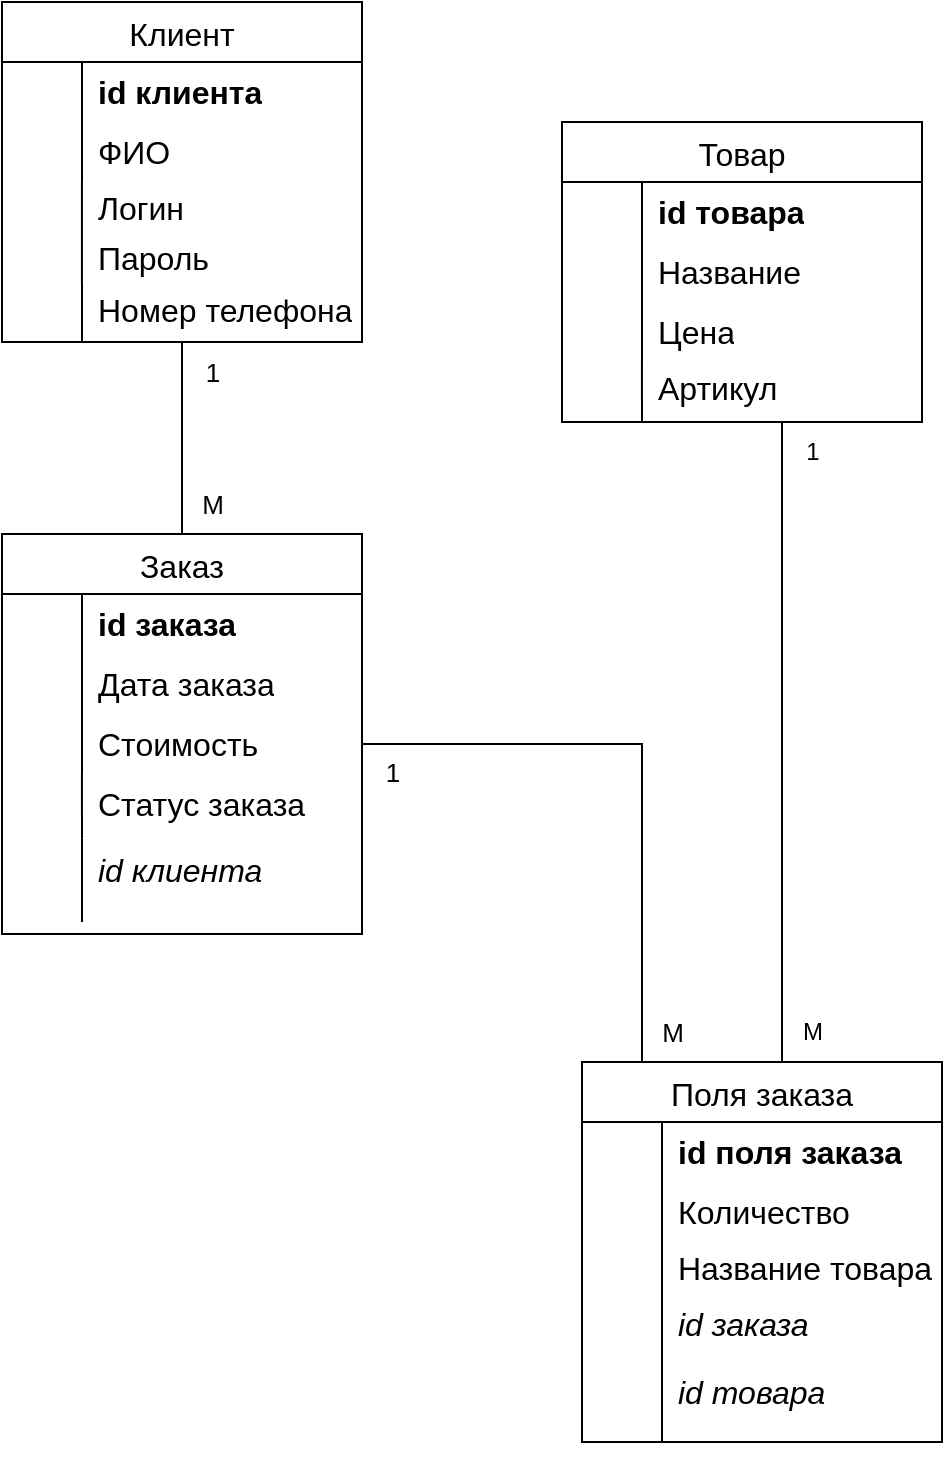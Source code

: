 <mxfile version="24.3.0" type="google">
  <diagram name="Страница — 1" id="9LeteuSrGpQ5vU6WMTRl">
    <mxGraphModel dx="2790" dy="1243" grid="1" gridSize="10" guides="1" tooltips="1" connect="1" arrows="1" fold="1" page="1" pageScale="1" pageWidth="3300" pageHeight="2339" math="0" shadow="0">
      <root>
        <mxCell id="0" />
        <mxCell id="1" parent="0" />
        <mxCell id="XhWbwKtLs4Pgp_W8XnBZ-102" style="edgeStyle=orthogonalEdgeStyle;rounded=0;orthogonalLoop=1;jettySize=auto;html=1;entryX=0.5;entryY=0;entryDx=0;entryDy=0;endArrow=none;endFill=0;" parent="1" source="XhWbwKtLs4Pgp_W8XnBZ-1" target="XhWbwKtLs4Pgp_W8XnBZ-47" edge="1">
          <mxGeometry relative="1" as="geometry" />
        </mxCell>
        <mxCell id="XhWbwKtLs4Pgp_W8XnBZ-103" value="&lt;font style=&quot;font-size: 13px;&quot;&gt;1&lt;/font&gt;" style="text;html=1;align=center;verticalAlign=middle;resizable=0;points=[];autosize=1;strokeColor=none;fillColor=none;" parent="1" vertex="1">
          <mxGeometry x="260" y="340" width="30" height="30" as="geometry" />
        </mxCell>
        <mxCell id="XhWbwKtLs4Pgp_W8XnBZ-104" value="&lt;font style=&quot;font-size: 13px;&quot;&gt;M&lt;/font&gt;" style="text;html=1;align=center;verticalAlign=middle;resizable=0;points=[];autosize=1;strokeColor=none;fillColor=none;" parent="1" vertex="1">
          <mxGeometry x="260" y="406" width="30" height="30" as="geometry" />
        </mxCell>
        <mxCell id="XhWbwKtLs4Pgp_W8XnBZ-110" value="" style="group" parent="1" vertex="1" connectable="0">
          <mxGeometry x="170" y="436" width="180" height="254" as="geometry" />
        </mxCell>
        <mxCell id="XhWbwKtLs4Pgp_W8XnBZ-47" value="Заказ" style="shape=table;startSize=30;container=1;collapsible=0;childLayout=tableLayout;fixedRows=1;rowLines=0;fontStyle=0;strokeColor=default;fontSize=16;" parent="XhWbwKtLs4Pgp_W8XnBZ-110" vertex="1">
          <mxGeometry width="180" height="200" as="geometry" />
        </mxCell>
        <mxCell id="XhWbwKtLs4Pgp_W8XnBZ-48" value="" style="shape=tableRow;horizontal=0;startSize=0;swimlaneHead=0;swimlaneBody=0;top=0;left=0;bottom=0;right=0;collapsible=0;dropTarget=0;fillColor=none;points=[[0,0.5],[1,0.5]];portConstraint=eastwest;strokeColor=inherit;fontSize=16;" parent="XhWbwKtLs4Pgp_W8XnBZ-47" vertex="1">
          <mxGeometry y="30" width="180" height="30" as="geometry" />
        </mxCell>
        <mxCell id="XhWbwKtLs4Pgp_W8XnBZ-49" value="" style="shape=partialRectangle;html=1;whiteSpace=wrap;connectable=0;fillColor=none;top=0;left=0;bottom=0;right=0;overflow=hidden;pointerEvents=1;strokeColor=inherit;fontSize=16;" parent="XhWbwKtLs4Pgp_W8XnBZ-48" vertex="1">
          <mxGeometry width="40" height="30" as="geometry">
            <mxRectangle width="40" height="30" as="alternateBounds" />
          </mxGeometry>
        </mxCell>
        <mxCell id="XhWbwKtLs4Pgp_W8XnBZ-50" value="&lt;font style=&quot;vertical-align: inherit;&quot;&gt;&lt;font style=&quot;vertical-align: inherit;&quot;&gt;&lt;b&gt;id заказа&lt;/b&gt;&lt;/font&gt;&lt;/font&gt;" style="shape=partialRectangle;html=1;whiteSpace=wrap;connectable=0;fillColor=none;top=0;left=0;bottom=0;right=0;align=left;spacingLeft=6;overflow=hidden;strokeColor=inherit;fontSize=16;" parent="XhWbwKtLs4Pgp_W8XnBZ-48" vertex="1">
          <mxGeometry x="40" width="140" height="30" as="geometry">
            <mxRectangle width="140" height="30" as="alternateBounds" />
          </mxGeometry>
        </mxCell>
        <mxCell id="XhWbwKtLs4Pgp_W8XnBZ-51" value="" style="shape=tableRow;horizontal=0;startSize=0;swimlaneHead=0;swimlaneBody=0;top=0;left=0;bottom=0;right=0;collapsible=0;dropTarget=0;fillColor=none;points=[[0,0.5],[1,0.5]];portConstraint=eastwest;strokeColor=inherit;fontSize=16;" parent="XhWbwKtLs4Pgp_W8XnBZ-47" vertex="1">
          <mxGeometry y="60" width="180" height="30" as="geometry" />
        </mxCell>
        <mxCell id="XhWbwKtLs4Pgp_W8XnBZ-52" value="" style="shape=partialRectangle;html=1;whiteSpace=wrap;connectable=0;fillColor=none;top=0;left=0;bottom=0;right=0;overflow=hidden;strokeColor=inherit;fontSize=16;" parent="XhWbwKtLs4Pgp_W8XnBZ-51" vertex="1">
          <mxGeometry width="40" height="30" as="geometry">
            <mxRectangle width="40" height="30" as="alternateBounds" />
          </mxGeometry>
        </mxCell>
        <mxCell id="XhWbwKtLs4Pgp_W8XnBZ-53" value="Дата заказа" style="shape=partialRectangle;html=1;whiteSpace=wrap;connectable=0;fillColor=none;top=0;left=0;bottom=0;right=0;align=left;spacingLeft=6;overflow=hidden;strokeColor=inherit;fontSize=16;" parent="XhWbwKtLs4Pgp_W8XnBZ-51" vertex="1">
          <mxGeometry x="40" width="140" height="30" as="geometry">
            <mxRectangle width="140" height="30" as="alternateBounds" />
          </mxGeometry>
        </mxCell>
        <mxCell id="XhWbwKtLs4Pgp_W8XnBZ-54" value="" style="shape=tableRow;horizontal=0;startSize=0;swimlaneHead=0;swimlaneBody=0;top=0;left=0;bottom=0;right=0;collapsible=0;dropTarget=0;fillColor=none;points=[[0,0.5],[1,0.5]];portConstraint=eastwest;strokeColor=inherit;fontSize=16;" parent="XhWbwKtLs4Pgp_W8XnBZ-47" vertex="1">
          <mxGeometry y="90" width="180" height="30" as="geometry" />
        </mxCell>
        <mxCell id="XhWbwKtLs4Pgp_W8XnBZ-55" value="" style="shape=partialRectangle;html=1;whiteSpace=wrap;connectable=0;fillColor=none;top=0;left=0;bottom=0;right=0;overflow=hidden;strokeColor=inherit;fontSize=16;" parent="XhWbwKtLs4Pgp_W8XnBZ-54" vertex="1">
          <mxGeometry width="40" height="30" as="geometry">
            <mxRectangle width="40" height="30" as="alternateBounds" />
          </mxGeometry>
        </mxCell>
        <mxCell id="XhWbwKtLs4Pgp_W8XnBZ-56" value="Стоимость" style="shape=partialRectangle;html=1;whiteSpace=wrap;connectable=0;fillColor=none;top=0;left=0;bottom=0;right=0;align=left;spacingLeft=6;overflow=hidden;strokeColor=inherit;fontSize=16;" parent="XhWbwKtLs4Pgp_W8XnBZ-54" vertex="1">
          <mxGeometry x="40" width="140" height="30" as="geometry">
            <mxRectangle width="140" height="30" as="alternateBounds" />
          </mxGeometry>
        </mxCell>
        <mxCell id="XhWbwKtLs4Pgp_W8XnBZ-57" value="" style="endArrow=none;html=1;rounded=0;entryX=0.222;entryY=0.98;entryDx=0;entryDy=0;entryPerimeter=0;" parent="XhWbwKtLs4Pgp_W8XnBZ-110" target="XhWbwKtLs4Pgp_W8XnBZ-54" edge="1">
          <mxGeometry width="50" height="50" relative="1" as="geometry">
            <mxPoint x="40" y="152.4" as="sourcePoint" />
            <mxPoint x="130" y="132.08" as="targetPoint" />
          </mxGeometry>
        </mxCell>
        <mxCell id="XhWbwKtLs4Pgp_W8XnBZ-58" value="Статус заказа" style="shape=partialRectangle;html=1;whiteSpace=wrap;connectable=0;fillColor=none;top=0;left=0;bottom=0;right=0;align=left;spacingLeft=6;overflow=hidden;strokeColor=inherit;fontSize=16;" parent="XhWbwKtLs4Pgp_W8XnBZ-110" vertex="1">
          <mxGeometry x="40" y="117.856" width="140" height="34.544" as="geometry">
            <mxRectangle width="140" height="50" as="alternateBounds" />
          </mxGeometry>
        </mxCell>
        <mxCell id="XhWbwKtLs4Pgp_W8XnBZ-84" value="&lt;font style=&quot;vertical-align: inherit;&quot;&gt;&lt;font style=&quot;vertical-align: inherit;&quot;&gt;&lt;i&gt;id клиента&lt;/i&gt;&lt;/font&gt;&lt;/font&gt;" style="shape=partialRectangle;html=1;whiteSpace=wrap;connectable=0;fillColor=none;top=0;left=0;bottom=0;right=0;align=left;spacingLeft=6;overflow=hidden;strokeColor=inherit;fontSize=16;" parent="XhWbwKtLs4Pgp_W8XnBZ-110" vertex="1">
          <mxGeometry x="40" y="152.4" width="140" height="30.48" as="geometry">
            <mxRectangle width="140" height="30" as="alternateBounds" />
          </mxGeometry>
        </mxCell>
        <mxCell id="XhWbwKtLs4Pgp_W8XnBZ-86" value="" style="endArrow=none;html=1;rounded=0;" parent="XhWbwKtLs4Pgp_W8XnBZ-110" edge="1">
          <mxGeometry width="50" height="50" relative="1" as="geometry">
            <mxPoint x="40" y="194" as="sourcePoint" />
            <mxPoint x="40" y="152.4" as="targetPoint" />
          </mxGeometry>
        </mxCell>
        <mxCell id="XhWbwKtLs4Pgp_W8XnBZ-111" value="" style="group" parent="1" vertex="1" connectable="0">
          <mxGeometry x="170" y="170" width="180" height="170" as="geometry" />
        </mxCell>
        <mxCell id="XhWbwKtLs4Pgp_W8XnBZ-1" value="Клиент" style="shape=table;startSize=30;container=1;collapsible=0;childLayout=tableLayout;fixedRows=1;rowLines=0;fontStyle=0;strokeColor=default;fontSize=16;" parent="XhWbwKtLs4Pgp_W8XnBZ-111" vertex="1">
          <mxGeometry width="180" height="170" as="geometry" />
        </mxCell>
        <mxCell id="XhWbwKtLs4Pgp_W8XnBZ-2" value="" style="shape=tableRow;horizontal=0;startSize=0;swimlaneHead=0;swimlaneBody=0;top=0;left=0;bottom=0;right=0;collapsible=0;dropTarget=0;fillColor=none;points=[[0,0.5],[1,0.5]];portConstraint=eastwest;strokeColor=inherit;fontSize=16;" parent="XhWbwKtLs4Pgp_W8XnBZ-1" vertex="1">
          <mxGeometry y="30" width="180" height="30" as="geometry" />
        </mxCell>
        <mxCell id="XhWbwKtLs4Pgp_W8XnBZ-3" value="" style="shape=partialRectangle;html=1;whiteSpace=wrap;connectable=0;fillColor=none;top=0;left=0;bottom=0;right=0;overflow=hidden;pointerEvents=1;strokeColor=inherit;fontSize=16;" parent="XhWbwKtLs4Pgp_W8XnBZ-2" vertex="1">
          <mxGeometry width="40" height="30" as="geometry">
            <mxRectangle width="40" height="30" as="alternateBounds" />
          </mxGeometry>
        </mxCell>
        <mxCell id="XhWbwKtLs4Pgp_W8XnBZ-4" value="&lt;font style=&quot;vertical-align: inherit;&quot;&gt;&lt;font style=&quot;vertical-align: inherit;&quot;&gt;&lt;b&gt;id клиента&lt;/b&gt;&lt;/font&gt;&lt;/font&gt;" style="shape=partialRectangle;html=1;whiteSpace=wrap;connectable=0;fillColor=none;top=0;left=0;bottom=0;right=0;align=left;spacingLeft=6;overflow=hidden;strokeColor=inherit;fontSize=16;" parent="XhWbwKtLs4Pgp_W8XnBZ-2" vertex="1">
          <mxGeometry x="40" width="140" height="30" as="geometry">
            <mxRectangle width="140" height="30" as="alternateBounds" />
          </mxGeometry>
        </mxCell>
        <mxCell id="XhWbwKtLs4Pgp_W8XnBZ-8" value="" style="shape=tableRow;horizontal=0;startSize=0;swimlaneHead=0;swimlaneBody=0;top=0;left=0;bottom=0;right=0;collapsible=0;dropTarget=0;fillColor=none;points=[[0,0.5],[1,0.5]];portConstraint=eastwest;strokeColor=inherit;fontSize=16;" parent="XhWbwKtLs4Pgp_W8XnBZ-1" vertex="1">
          <mxGeometry y="60" width="180" height="30" as="geometry" />
        </mxCell>
        <mxCell id="XhWbwKtLs4Pgp_W8XnBZ-9" value="" style="shape=partialRectangle;html=1;whiteSpace=wrap;connectable=0;fillColor=none;top=0;left=0;bottom=0;right=0;overflow=hidden;strokeColor=inherit;fontSize=16;" parent="XhWbwKtLs4Pgp_W8XnBZ-8" vertex="1">
          <mxGeometry width="40" height="30" as="geometry">
            <mxRectangle width="40" height="30" as="alternateBounds" />
          </mxGeometry>
        </mxCell>
        <mxCell id="XhWbwKtLs4Pgp_W8XnBZ-10" value="ФИО" style="shape=partialRectangle;html=1;whiteSpace=wrap;connectable=0;fillColor=none;top=0;left=0;bottom=0;right=0;align=left;spacingLeft=6;overflow=hidden;strokeColor=inherit;fontSize=16;" parent="XhWbwKtLs4Pgp_W8XnBZ-8" vertex="1">
          <mxGeometry x="40" width="140" height="30" as="geometry">
            <mxRectangle width="140" height="30" as="alternateBounds" />
          </mxGeometry>
        </mxCell>
        <mxCell id="XhWbwKtLs4Pgp_W8XnBZ-11" value="" style="endArrow=none;html=1;rounded=0;entryX=0.222;entryY=0.98;entryDx=0;entryDy=0;entryPerimeter=0;" parent="XhWbwKtLs4Pgp_W8XnBZ-111" target="XhWbwKtLs4Pgp_W8XnBZ-8" edge="1">
          <mxGeometry width="50" height="50" relative="1" as="geometry">
            <mxPoint x="40" y="170" as="sourcePoint" />
            <mxPoint x="130" y="184.167" as="targetPoint" />
          </mxGeometry>
        </mxCell>
        <mxCell id="XhWbwKtLs4Pgp_W8XnBZ-12" value="Номер телефона" style="shape=partialRectangle;html=1;whiteSpace=wrap;connectable=0;fillColor=none;top=0;left=0;bottom=0;right=0;align=left;spacingLeft=6;overflow=hidden;strokeColor=inherit;fontSize=16;" parent="XhWbwKtLs4Pgp_W8XnBZ-111" vertex="1">
          <mxGeometry x="40" y="138.831" width="140" height="31.169" as="geometry">
            <mxRectangle width="140" height="50" as="alternateBounds" />
          </mxGeometry>
        </mxCell>
        <mxCell id="XhWbwKtLs4Pgp_W8XnBZ-122" value="Логин" style="shape=partialRectangle;html=1;whiteSpace=wrap;connectable=0;fillColor=none;top=0;left=0;bottom=0;right=0;align=left;spacingLeft=6;overflow=hidden;strokeColor=inherit;fontSize=16;" parent="XhWbwKtLs4Pgp_W8XnBZ-111" vertex="1">
          <mxGeometry x="40" y="90" width="140" height="25.5" as="geometry">
            <mxRectangle width="140" height="30" as="alternateBounds" />
          </mxGeometry>
        </mxCell>
        <mxCell id="XhWbwKtLs4Pgp_W8XnBZ-123" value="Пароль" style="shape=partialRectangle;html=1;whiteSpace=wrap;connectable=0;fillColor=none;top=0;left=0;bottom=0;right=0;align=left;spacingLeft=6;overflow=hidden;strokeColor=inherit;fontSize=16;" parent="XhWbwKtLs4Pgp_W8XnBZ-111" vertex="1">
          <mxGeometry x="40" y="115.5" width="140" height="25.5" as="geometry">
            <mxRectangle width="140" height="30" as="alternateBounds" />
          </mxGeometry>
        </mxCell>
        <mxCell id="XhWbwKtLs4Pgp_W8XnBZ-112" value="" style="group" parent="1" vertex="1" connectable="0">
          <mxGeometry x="450" y="230" width="180" height="150" as="geometry" />
        </mxCell>
        <mxCell id="XhWbwKtLs4Pgp_W8XnBZ-35" value="Товар" style="shape=table;startSize=30;container=1;collapsible=0;childLayout=tableLayout;fixedRows=1;rowLines=0;fontStyle=0;strokeColor=default;fontSize=16;" parent="XhWbwKtLs4Pgp_W8XnBZ-112" vertex="1">
          <mxGeometry width="180" height="150" as="geometry" />
        </mxCell>
        <mxCell id="XhWbwKtLs4Pgp_W8XnBZ-36" value="" style="shape=tableRow;horizontal=0;startSize=0;swimlaneHead=0;swimlaneBody=0;top=0;left=0;bottom=0;right=0;collapsible=0;dropTarget=0;fillColor=none;points=[[0,0.5],[1,0.5]];portConstraint=eastwest;strokeColor=inherit;fontSize=16;" parent="XhWbwKtLs4Pgp_W8XnBZ-35" vertex="1">
          <mxGeometry y="30" width="180" height="30" as="geometry" />
        </mxCell>
        <mxCell id="XhWbwKtLs4Pgp_W8XnBZ-37" value="" style="shape=partialRectangle;html=1;whiteSpace=wrap;connectable=0;fillColor=none;top=0;left=0;bottom=0;right=0;overflow=hidden;pointerEvents=1;strokeColor=inherit;fontSize=16;" parent="XhWbwKtLs4Pgp_W8XnBZ-36" vertex="1">
          <mxGeometry width="40" height="30" as="geometry">
            <mxRectangle width="40" height="30" as="alternateBounds" />
          </mxGeometry>
        </mxCell>
        <mxCell id="XhWbwKtLs4Pgp_W8XnBZ-38" value="&lt;font style=&quot;vertical-align: inherit;&quot;&gt;&lt;font style=&quot;vertical-align: inherit;&quot;&gt;&lt;b&gt;id товара&lt;/b&gt;&lt;/font&gt;&lt;/font&gt;" style="shape=partialRectangle;html=1;whiteSpace=wrap;connectable=0;fillColor=none;top=0;left=0;bottom=0;right=0;align=left;spacingLeft=6;overflow=hidden;strokeColor=inherit;fontSize=16;" parent="XhWbwKtLs4Pgp_W8XnBZ-36" vertex="1">
          <mxGeometry x="40" width="140" height="30" as="geometry">
            <mxRectangle width="140" height="30" as="alternateBounds" />
          </mxGeometry>
        </mxCell>
        <mxCell id="XhWbwKtLs4Pgp_W8XnBZ-39" value="" style="shape=tableRow;horizontal=0;startSize=0;swimlaneHead=0;swimlaneBody=0;top=0;left=0;bottom=0;right=0;collapsible=0;dropTarget=0;fillColor=none;points=[[0,0.5],[1,0.5]];portConstraint=eastwest;strokeColor=inherit;fontSize=16;" parent="XhWbwKtLs4Pgp_W8XnBZ-35" vertex="1">
          <mxGeometry y="60" width="180" height="30" as="geometry" />
        </mxCell>
        <mxCell id="XhWbwKtLs4Pgp_W8XnBZ-40" value="" style="shape=partialRectangle;html=1;whiteSpace=wrap;connectable=0;fillColor=none;top=0;left=0;bottom=0;right=0;overflow=hidden;strokeColor=inherit;fontSize=16;" parent="XhWbwKtLs4Pgp_W8XnBZ-39" vertex="1">
          <mxGeometry width="40" height="30" as="geometry">
            <mxRectangle width="40" height="30" as="alternateBounds" />
          </mxGeometry>
        </mxCell>
        <mxCell id="XhWbwKtLs4Pgp_W8XnBZ-41" value="Название" style="shape=partialRectangle;html=1;whiteSpace=wrap;connectable=0;fillColor=none;top=0;left=0;bottom=0;right=0;align=left;spacingLeft=6;overflow=hidden;strokeColor=inherit;fontSize=16;" parent="XhWbwKtLs4Pgp_W8XnBZ-39" vertex="1">
          <mxGeometry x="40" width="140" height="30" as="geometry">
            <mxRectangle width="140" height="30" as="alternateBounds" />
          </mxGeometry>
        </mxCell>
        <mxCell id="XhWbwKtLs4Pgp_W8XnBZ-42" value="" style="shape=tableRow;horizontal=0;startSize=0;swimlaneHead=0;swimlaneBody=0;top=0;left=0;bottom=0;right=0;collapsible=0;dropTarget=0;fillColor=none;points=[[0,0.5],[1,0.5]];portConstraint=eastwest;strokeColor=inherit;fontSize=16;" parent="XhWbwKtLs4Pgp_W8XnBZ-35" vertex="1">
          <mxGeometry y="90" width="180" height="30" as="geometry" />
        </mxCell>
        <mxCell id="XhWbwKtLs4Pgp_W8XnBZ-43" value="" style="shape=partialRectangle;html=1;whiteSpace=wrap;connectable=0;fillColor=none;top=0;left=0;bottom=0;right=0;overflow=hidden;strokeColor=inherit;fontSize=16;" parent="XhWbwKtLs4Pgp_W8XnBZ-42" vertex="1">
          <mxGeometry width="40" height="30" as="geometry">
            <mxRectangle width="40" height="30" as="alternateBounds" />
          </mxGeometry>
        </mxCell>
        <mxCell id="XhWbwKtLs4Pgp_W8XnBZ-44" value="Цена" style="shape=partialRectangle;html=1;whiteSpace=wrap;connectable=0;fillColor=none;top=0;left=0;bottom=0;right=0;align=left;spacingLeft=6;overflow=hidden;strokeColor=inherit;fontSize=16;" parent="XhWbwKtLs4Pgp_W8XnBZ-42" vertex="1">
          <mxGeometry x="40" width="140" height="30" as="geometry">
            <mxRectangle width="140" height="30" as="alternateBounds" />
          </mxGeometry>
        </mxCell>
        <mxCell id="XhWbwKtLs4Pgp_W8XnBZ-45" value="" style="endArrow=none;html=1;rounded=0;entryX=0.222;entryY=0.98;entryDx=0;entryDy=0;entryPerimeter=0;" parent="XhWbwKtLs4Pgp_W8XnBZ-112" target="XhWbwKtLs4Pgp_W8XnBZ-42" edge="1">
          <mxGeometry width="50" height="50" relative="1" as="geometry">
            <mxPoint x="40" y="150" as="sourcePoint" />
            <mxPoint x="130" y="130" as="targetPoint" />
          </mxGeometry>
        </mxCell>
        <mxCell id="XhWbwKtLs4Pgp_W8XnBZ-46" value="Артикул" style="shape=partialRectangle;html=1;whiteSpace=wrap;connectable=0;fillColor=none;top=0;left=0;bottom=0;right=0;align=left;spacingLeft=6;overflow=hidden;strokeColor=inherit;fontSize=16;" parent="XhWbwKtLs4Pgp_W8XnBZ-112" vertex="1">
          <mxGeometry x="40" y="116" width="140" height="34" as="geometry">
            <mxRectangle width="140" height="50" as="alternateBounds" />
          </mxGeometry>
        </mxCell>
        <mxCell id="XhWbwKtLs4Pgp_W8XnBZ-116" style="edgeStyle=orthogonalEdgeStyle;rounded=0;orthogonalLoop=1;jettySize=auto;html=1;endArrow=none;endFill=0;" parent="1" source="XhWbwKtLs4Pgp_W8XnBZ-54" target="XhWbwKtLs4Pgp_W8XnBZ-89" edge="1">
          <mxGeometry relative="1" as="geometry">
            <Array as="points">
              <mxPoint x="490" y="541" />
            </Array>
          </mxGeometry>
        </mxCell>
        <mxCell id="XhWbwKtLs4Pgp_W8XnBZ-117" value="&lt;font style=&quot;font-size: 13px;&quot;&gt;M&lt;/font&gt;" style="text;html=1;align=center;verticalAlign=middle;resizable=0;points=[];autosize=1;strokeColor=none;fillColor=none;" parent="1" vertex="1">
          <mxGeometry x="490" y="670" width="30" height="30" as="geometry" />
        </mxCell>
        <mxCell id="XhWbwKtLs4Pgp_W8XnBZ-118" value="&lt;span style=&quot;font-size: 13px;&quot;&gt;1&lt;/span&gt;" style="text;html=1;align=center;verticalAlign=middle;resizable=0;points=[];autosize=1;strokeColor=none;fillColor=none;" parent="1" vertex="1">
          <mxGeometry x="350" y="540" width="30" height="30" as="geometry" />
        </mxCell>
        <mxCell id="XhWbwKtLs4Pgp_W8XnBZ-124" style="edgeStyle=orthogonalEdgeStyle;rounded=0;orthogonalLoop=1;jettySize=auto;html=1;endArrow=none;endFill=0;" parent="1" edge="1">
          <mxGeometry relative="1" as="geometry">
            <mxPoint x="540" y="380" as="sourcePoint" />
            <mxPoint x="560" y="700" as="targetPoint" />
            <Array as="points">
              <mxPoint x="560" y="380" />
              <mxPoint x="560" y="700" />
              <mxPoint x="614" y="700" />
            </Array>
          </mxGeometry>
        </mxCell>
        <mxCell id="XhWbwKtLs4Pgp_W8XnBZ-125" value="1" style="text;html=1;align=center;verticalAlign=middle;resizable=0;points=[];autosize=1;strokeColor=none;fillColor=none;" parent="1" vertex="1">
          <mxGeometry x="560" y="380" width="30" height="30" as="geometry" />
        </mxCell>
        <mxCell id="XhWbwKtLs4Pgp_W8XnBZ-126" value="M" style="text;html=1;align=center;verticalAlign=middle;resizable=0;points=[];autosize=1;strokeColor=none;fillColor=none;" parent="1" vertex="1">
          <mxGeometry x="560" y="670" width="30" height="30" as="geometry" />
        </mxCell>
        <mxCell id="XhWbwKtLs4Pgp_W8XnBZ-129" value="" style="group" parent="1" vertex="1" connectable="0">
          <mxGeometry x="460" y="700" width="180" height="200" as="geometry" />
        </mxCell>
        <mxCell id="XhWbwKtLs4Pgp_W8XnBZ-108" value="" style="group" parent="XhWbwKtLs4Pgp_W8XnBZ-129" vertex="1" connectable="0">
          <mxGeometry width="180" height="200" as="geometry" />
        </mxCell>
        <mxCell id="XhWbwKtLs4Pgp_W8XnBZ-89" value="Поля заказа" style="shape=table;startSize=30;container=1;collapsible=0;childLayout=tableLayout;fixedRows=1;rowLines=0;fontStyle=0;strokeColor=default;fontSize=16;" parent="XhWbwKtLs4Pgp_W8XnBZ-108" vertex="1">
          <mxGeometry width="180" height="190" as="geometry" />
        </mxCell>
        <mxCell id="XhWbwKtLs4Pgp_W8XnBZ-93" value="" style="shape=tableRow;horizontal=0;startSize=0;swimlaneHead=0;swimlaneBody=0;top=0;left=0;bottom=0;right=0;collapsible=0;dropTarget=0;fillColor=none;points=[[0,0.5],[1,0.5]];portConstraint=eastwest;strokeColor=inherit;fontSize=16;" parent="XhWbwKtLs4Pgp_W8XnBZ-89" vertex="1">
          <mxGeometry y="30" width="180" height="30" as="geometry" />
        </mxCell>
        <mxCell id="XhWbwKtLs4Pgp_W8XnBZ-94" value="" style="shape=partialRectangle;html=1;whiteSpace=wrap;connectable=0;fillColor=none;top=0;left=0;bottom=0;right=0;overflow=hidden;strokeColor=inherit;fontSize=16;" parent="XhWbwKtLs4Pgp_W8XnBZ-93" vertex="1">
          <mxGeometry width="40" height="30" as="geometry">
            <mxRectangle width="40" height="30" as="alternateBounds" />
          </mxGeometry>
        </mxCell>
        <mxCell id="XhWbwKtLs4Pgp_W8XnBZ-95" value="&lt;b&gt;id поля заказа&lt;/b&gt;" style="shape=partialRectangle;html=1;whiteSpace=wrap;connectable=0;fillColor=none;top=0;left=0;bottom=0;right=0;align=left;spacingLeft=6;overflow=hidden;strokeColor=inherit;fontSize=16;" parent="XhWbwKtLs4Pgp_W8XnBZ-93" vertex="1">
          <mxGeometry x="40" width="140" height="30" as="geometry">
            <mxRectangle width="140" height="30" as="alternateBounds" />
          </mxGeometry>
        </mxCell>
        <mxCell id="XhWbwKtLs4Pgp_W8XnBZ-96" value="" style="shape=tableRow;horizontal=0;startSize=0;swimlaneHead=0;swimlaneBody=0;top=0;left=0;bottom=0;right=0;collapsible=0;dropTarget=0;fillColor=none;points=[[0,0.5],[1,0.5]];portConstraint=eastwest;strokeColor=inherit;fontSize=16;" parent="XhWbwKtLs4Pgp_W8XnBZ-89" vertex="1">
          <mxGeometry y="60" width="180" height="30" as="geometry" />
        </mxCell>
        <mxCell id="XhWbwKtLs4Pgp_W8XnBZ-97" value="" style="shape=partialRectangle;html=1;whiteSpace=wrap;connectable=0;fillColor=none;top=0;left=0;bottom=0;right=0;overflow=hidden;strokeColor=inherit;fontSize=16;" parent="XhWbwKtLs4Pgp_W8XnBZ-96" vertex="1">
          <mxGeometry width="40" height="30" as="geometry">
            <mxRectangle width="40" height="30" as="alternateBounds" />
          </mxGeometry>
        </mxCell>
        <mxCell id="XhWbwKtLs4Pgp_W8XnBZ-98" value="Количество" style="shape=partialRectangle;html=1;whiteSpace=wrap;connectable=0;fillColor=none;top=0;left=0;bottom=0;right=0;align=left;spacingLeft=6;overflow=hidden;strokeColor=inherit;fontSize=16;" parent="XhWbwKtLs4Pgp_W8XnBZ-96" vertex="1">
          <mxGeometry x="40" width="140" height="30" as="geometry">
            <mxRectangle width="140" height="30" as="alternateBounds" />
          </mxGeometry>
        </mxCell>
        <mxCell id="XhWbwKtLs4Pgp_W8XnBZ-99" value="Название товара" style="shape=partialRectangle;html=1;whiteSpace=wrap;connectable=0;fillColor=none;top=0;left=0;bottom=0;right=0;align=left;spacingLeft=6;overflow=hidden;strokeColor=inherit;fontSize=16;" parent="XhWbwKtLs4Pgp_W8XnBZ-108" vertex="1">
          <mxGeometry x="40" y="86" width="140" height="34" as="geometry">
            <mxRectangle width="140" height="50" as="alternateBounds" />
          </mxGeometry>
        </mxCell>
        <mxCell id="XhWbwKtLs4Pgp_W8XnBZ-100" value="" style="endArrow=none;html=1;rounded=0;" parent="XhWbwKtLs4Pgp_W8XnBZ-108" edge="1">
          <mxGeometry width="50" height="50" relative="1" as="geometry">
            <mxPoint x="40" y="150" as="sourcePoint" />
            <mxPoint x="40" y="90" as="targetPoint" />
          </mxGeometry>
        </mxCell>
        <mxCell id="XhWbwKtLs4Pgp_W8XnBZ-101" value="&lt;i&gt;id заказа&lt;/i&gt;" style="shape=partialRectangle;html=1;whiteSpace=wrap;connectable=0;fillColor=none;top=0;left=0;bottom=0;right=0;align=left;spacingLeft=6;overflow=hidden;strokeColor=inherit;fontSize=16;" parent="XhWbwKtLs4Pgp_W8XnBZ-108" vertex="1">
          <mxGeometry x="40" y="116" width="140" height="30" as="geometry">
            <mxRectangle width="140" height="30" as="alternateBounds" />
          </mxGeometry>
        </mxCell>
        <mxCell id="XhWbwKtLs4Pgp_W8XnBZ-127" value="&lt;i&gt;id товара&lt;/i&gt;" style="shape=partialRectangle;html=1;whiteSpace=wrap;connectable=0;fillColor=none;top=0;left=0;bottom=0;right=0;align=left;spacingLeft=6;overflow=hidden;strokeColor=inherit;fontSize=16;" parent="XhWbwKtLs4Pgp_W8XnBZ-108" vertex="1">
          <mxGeometry x="40" y="150" width="140" height="30" as="geometry">
            <mxRectangle width="140" height="30" as="alternateBounds" />
          </mxGeometry>
        </mxCell>
        <mxCell id="XhWbwKtLs4Pgp_W8XnBZ-128" value="" style="endArrow=none;html=1;rounded=0;" parent="XhWbwKtLs4Pgp_W8XnBZ-129" edge="1">
          <mxGeometry width="50" height="50" relative="1" as="geometry">
            <mxPoint x="40" y="190" as="sourcePoint" />
            <mxPoint x="40" y="150" as="targetPoint" />
          </mxGeometry>
        </mxCell>
      </root>
    </mxGraphModel>
  </diagram>
</mxfile>
